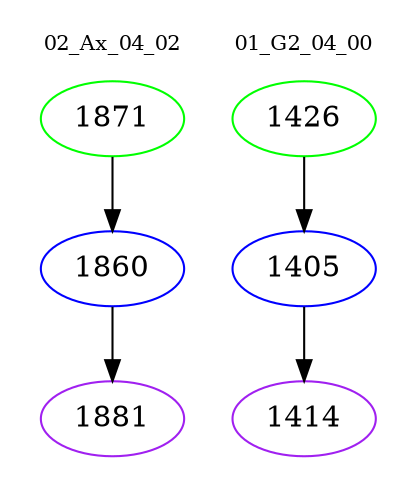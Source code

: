 digraph{
subgraph cluster_0 {
color = white
label = "02_Ax_04_02";
fontsize=10;
T0_1871 [label="1871", color="green"]
T0_1871 -> T0_1860 [color="black"]
T0_1860 [label="1860", color="blue"]
T0_1860 -> T0_1881 [color="black"]
T0_1881 [label="1881", color="purple"]
}
subgraph cluster_1 {
color = white
label = "01_G2_04_00";
fontsize=10;
T1_1426 [label="1426", color="green"]
T1_1426 -> T1_1405 [color="black"]
T1_1405 [label="1405", color="blue"]
T1_1405 -> T1_1414 [color="black"]
T1_1414 [label="1414", color="purple"]
}
}
